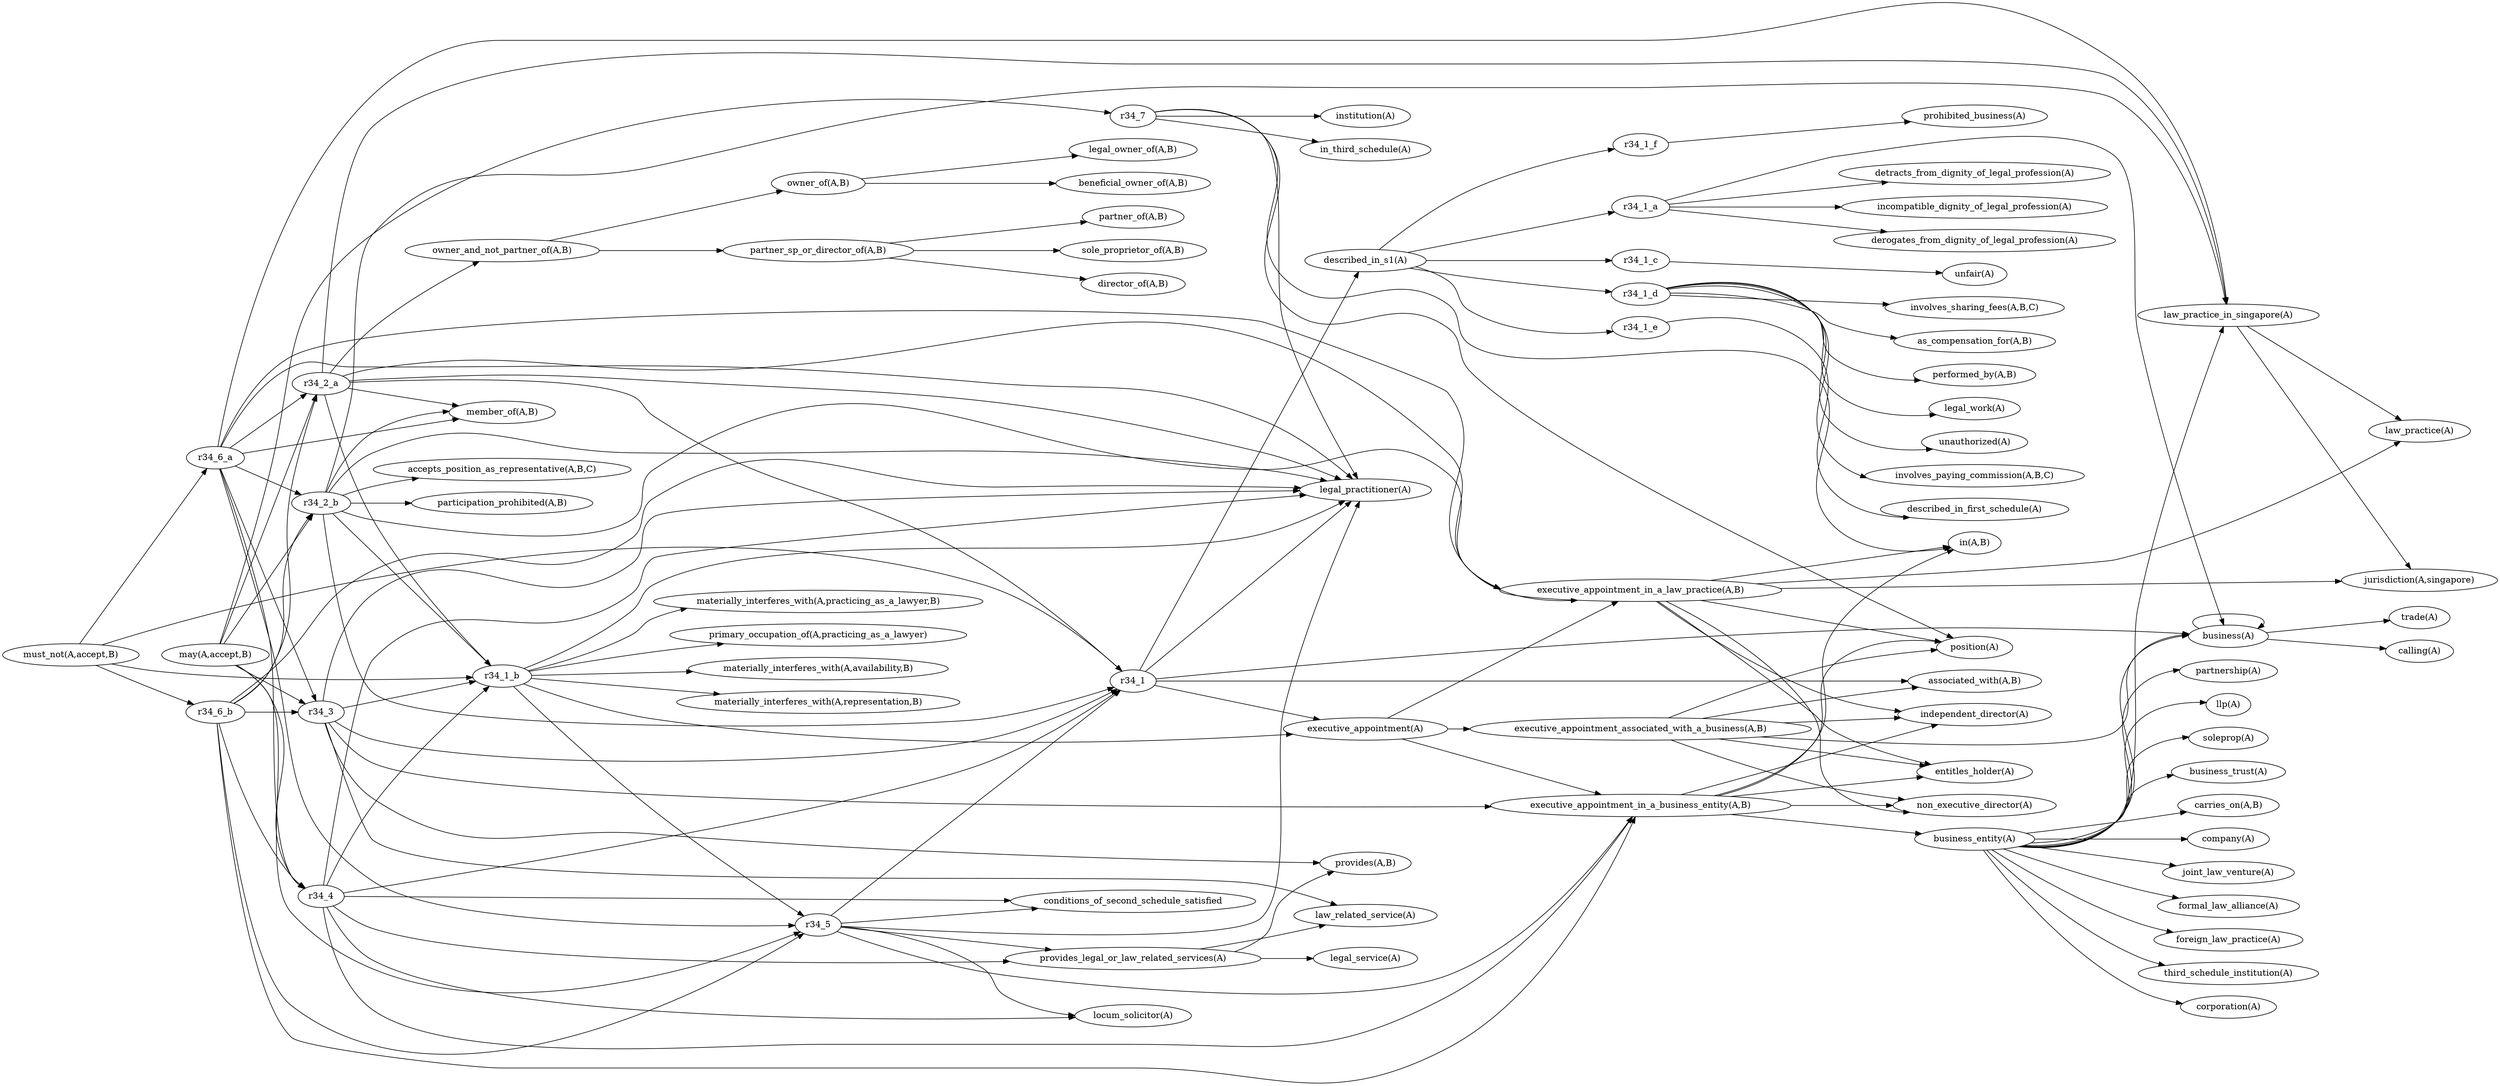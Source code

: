digraph  {
rankdir=LR;
"executive_appointment_in_a_law_practice(A,B)";
"position(A)";
"entitles_holder(A)";
"in(A,B)";
"law_practice(A)";
"jurisdiction(A,singapore)";
"non_executive_director(A)";
"independent_director(A)";
r34_1;
"must_not(A,accept,B)";
"legal_practitioner(A)";
"associated_with(A,B)";
"business(A)";
"described_in_s1(A)";
"executive_appointment(A)";
r34_1_a;
"detracts_from_dignity_of_legal_profession(A)";
"incompatible_dignity_of_legal_profession(A)";
"derogates_from_dignity_of_legal_profession(A)";
r34_1_c;
"unfair(A)";
r34_1_d;
"involves_sharing_fees(A,B,C)";
"as_compensation_for(A,B)";
"performed_by(A,B)";
"legal_work(A)";
"unauthorized(A)";
"involves_paying_commission(A,B,C)";
r34_1_e;
"described_in_first_schedule(A)";
r34_1_f;
"prohibited_business(A)";
r34_1_b;
"materially_interferes_with(A,practicing_as_a_lawyer,B)";
"primary_occupation_of(A,practicing_as_a_lawyer)";
"materially_interferes_with(A,availability,B)";
"materially_interferes_with(A,representation,B)";
r34_2_a;
"may(A,accept,B)";
"member_of(A,B)";
"law_practice_in_singapore(A)";
"owner_and_not_partner_of(A,B)";
"owner_of(A,B)";
"legal_owner_of(A,B)";
"beneficial_owner_of(A,B)";
"partner_sp_or_director_of(A,B)";
"partner_of(A,B)";
"sole_proprietor_of(A,B)";
"director_of(A,B)";
r34_2_b;
"accepts_position_as_representative(A,B,C)";
"participation_prohibited(A,B)";
r34_3;
"executive_appointment_in_a_business_entity(A,B)";
"provides(A,B)";
"law_related_service(A)";
r34_4;
"locum_solicitor(A)";
"provides_legal_or_law_related_services(A)";
conditions_of_second_schedule_satisfied;
r34_5;
"legal_service(A)";
r34_6_a;
r34_6_b;
r34_7;
"institution(A)";
"in_third_schedule(A)";
"trade(A)";
"calling(A)";
"business_entity(A)";
"carries_on(A,B)";
"company(A)";
"joint_law_venture(A)";
"formal_law_alliance(A)";
"foreign_law_practice(A)";
"third_schedule_institution(A)";
"corporation(A)";
"partnership(A)";
"llp(A)";
"soleprop(A)";
"business_trust(A)";
"executive_appointment_associated_with_a_business(A,B)";
"executive_appointment_in_a_law_practice(A,B)" -> "position(A)";
"executive_appointment_in_a_law_practice(A,B)" -> "entitles_holder(A)";
"executive_appointment_in_a_law_practice(A,B)" -> "in(A,B)";
"executive_appointment_in_a_law_practice(A,B)" -> "law_practice(A)";
"executive_appointment_in_a_law_practice(A,B)" -> "jurisdiction(A,singapore)";
"executive_appointment_in_a_law_practice(A,B)" -> "non_executive_director(A)";
"executive_appointment_in_a_law_practice(A,B)" -> "independent_director(A)";
r34_1 -> "legal_practitioner(A)";
r34_1 -> "associated_with(A,B)";
r34_1 -> "business(A)";
r34_1 -> "described_in_s1(A)";
r34_1 -> "executive_appointment(A)";
"must_not(A,accept,B)" -> r34_1;
"must_not(A,accept,B)" -> r34_1_b;
"must_not(A,accept,B)" -> r34_6_a;
"must_not(A,accept,B)" -> r34_6_b;
"business(A)" -> "trade(A)";
"business(A)" -> "calling(A)";
"business(A)" -> "business(A)";
"described_in_s1(A)" -> r34_1_a;
"described_in_s1(A)" -> r34_1_c;
"described_in_s1(A)" -> r34_1_d;
"described_in_s1(A)" -> r34_1_e;
"described_in_s1(A)" -> r34_1_f;
"executive_appointment(A)" -> "executive_appointment_associated_with_a_business(A,B)";
"executive_appointment(A)" -> "executive_appointment_in_a_business_entity(A,B)";
"executive_appointment(A)" -> "executive_appointment_in_a_law_practice(A,B)";
r34_1_a -> "detracts_from_dignity_of_legal_profession(A)";
r34_1_a -> "business(A)";
r34_1_a -> "incompatible_dignity_of_legal_profession(A)";
r34_1_a -> "derogates_from_dignity_of_legal_profession(A)";
r34_1_c -> "unfair(A)";
r34_1_d -> "involves_sharing_fees(A,B,C)";
r34_1_d -> "as_compensation_for(A,B)";
r34_1_d -> "performed_by(A,B)";
r34_1_d -> "legal_work(A)";
r34_1_d -> "unauthorized(A)";
r34_1_d -> "involves_paying_commission(A,B,C)";
r34_1_e -> "described_in_first_schedule(A)";
r34_1_f -> "prohibited_business(A)";
r34_1_b -> "legal_practitioner(A)";
r34_1_b -> "executive_appointment(A)";
r34_1_b -> "materially_interferes_with(A,practicing_as_a_lawyer,B)";
r34_1_b -> "primary_occupation_of(A,practicing_as_a_lawyer)";
r34_1_b -> "materially_interferes_with(A,availability,B)";
r34_1_b -> "materially_interferes_with(A,representation,B)";
r34_1_b -> r34_5;
r34_2_a -> "legal_practitioner(A)";
r34_2_a -> "member_of(A,B)";
r34_2_a -> "law_practice_in_singapore(A)";
r34_2_a -> "executive_appointment_in_a_law_practice(A,B)";
r34_2_a -> "owner_and_not_partner_of(A,B)";
r34_2_a -> r34_1_b;
r34_2_a -> r34_1;
"may(A,accept,B)" -> r34_2_a;
"may(A,accept,B)" -> r34_2_b;
"may(A,accept,B)" -> r34_3;
"may(A,accept,B)" -> r34_4;
"may(A,accept,B)" -> r34_5;
"may(A,accept,B)" -> r34_7;
"law_practice_in_singapore(A)" -> "law_practice(A)";
"law_practice_in_singapore(A)" -> "jurisdiction(A,singapore)";
"owner_and_not_partner_of(A,B)" -> "owner_of(A,B)";
"owner_and_not_partner_of(A,B)" -> "partner_sp_or_director_of(A,B)";
"owner_of(A,B)" -> "legal_owner_of(A,B)";
"owner_of(A,B)" -> "beneficial_owner_of(A,B)";
"partner_sp_or_director_of(A,B)" -> "partner_of(A,B)";
"partner_sp_or_director_of(A,B)" -> "sole_proprietor_of(A,B)";
"partner_sp_or_director_of(A,B)" -> "director_of(A,B)";
r34_2_b -> "legal_practitioner(A)";
r34_2_b -> "member_of(A,B)";
r34_2_b -> "law_practice_in_singapore(A)";
r34_2_b -> "executive_appointment_in_a_law_practice(A,B)";
r34_2_b -> "accepts_position_as_representative(A,B,C)";
r34_2_b -> "participation_prohibited(A,B)";
r34_2_b -> r34_1;
r34_2_b -> r34_1_b;
r34_3 -> "legal_practitioner(A)";
r34_3 -> "executive_appointment_in_a_business_entity(A,B)";
r34_3 -> "provides(A,B)";
r34_3 -> "law_related_service(A)";
r34_3 -> r34_1;
r34_3 -> r34_1_b;
"executive_appointment_in_a_business_entity(A,B)" -> "position(A)";
"executive_appointment_in_a_business_entity(A,B)" -> "entitles_holder(A)";
"executive_appointment_in_a_business_entity(A,B)" -> "in(A,B)";
"executive_appointment_in_a_business_entity(A,B)" -> "business_entity(A)";
"executive_appointment_in_a_business_entity(A,B)" -> "non_executive_director(A)";
"executive_appointment_in_a_business_entity(A,B)" -> "independent_director(A)";
r34_4 -> "legal_practitioner(A)";
r34_4 -> "locum_solicitor(A)";
r34_4 -> "executive_appointment_in_a_business_entity(A,B)";
r34_4 -> "provides_legal_or_law_related_services(A)";
r34_4 -> conditions_of_second_schedule_satisfied;
r34_4 -> r34_1;
r34_4 -> r34_1_b;
"provides_legal_or_law_related_services(A)" -> "provides(A,B)";
"provides_legal_or_law_related_services(A)" -> "legal_service(A)";
"provides_legal_or_law_related_services(A)" -> "law_related_service(A)";
r34_5 -> "legal_practitioner(A)";
r34_5 -> "locum_solicitor(A)";
r34_5 -> "executive_appointment_in_a_business_entity(A,B)";
r34_5 -> "provides_legal_or_law_related_services(A)";
r34_5 -> conditions_of_second_schedule_satisfied;
r34_5 -> r34_1;
r34_6_a -> "legal_practitioner(A)";
r34_6_a -> "executive_appointment_in_a_law_practice(A,B)";
r34_6_a -> "member_of(A,B)";
r34_6_a -> "law_practice_in_singapore(A)";
r34_6_a -> r34_2_a;
r34_6_a -> r34_2_b;
r34_6_a -> r34_3;
r34_6_a -> r34_4;
r34_6_a -> r34_5;
r34_6_b -> "legal_practitioner(A)";
r34_6_b -> "executive_appointment_in_a_business_entity(A,B)";
r34_6_b -> r34_2_a;
r34_6_b -> r34_2_b;
r34_6_b -> r34_3;
r34_6_b -> r34_4;
r34_6_b -> r34_5;
r34_7 -> "legal_practitioner(A)";
r34_7 -> "position(A)";
r34_7 -> "institution(A)";
r34_7 -> "in(A,B)";
r34_7 -> "in_third_schedule(A)";
"business_entity(A)" -> "carries_on(A,B)";
"business_entity(A)" -> "business(A)";
"business_entity(A)" -> "company(A)";
"business_entity(A)" -> "law_practice_in_singapore(A)";
"business_entity(A)" -> "joint_law_venture(A)";
"business_entity(A)" -> "formal_law_alliance(A)";
"business_entity(A)" -> "foreign_law_practice(A)";
"business_entity(A)" -> "third_schedule_institution(A)";
"business_entity(A)" -> "corporation(A)";
"business_entity(A)" -> "partnership(A)";
"business_entity(A)" -> "llp(A)";
"business_entity(A)" -> "soleprop(A)";
"business_entity(A)" -> "business_trust(A)";
"executive_appointment_associated_with_a_business(A,B)" -> "position(A)";
"executive_appointment_associated_with_a_business(A,B)" -> "entitles_holder(A)";
"executive_appointment_associated_with_a_business(A,B)" -> "associated_with(A,B)";
"executive_appointment_associated_with_a_business(A,B)" -> "business(A)";
"executive_appointment_associated_with_a_business(A,B)" -> "non_executive_director(A)";
"executive_appointment_associated_with_a_business(A,B)" -> "independent_director(A)";
}
